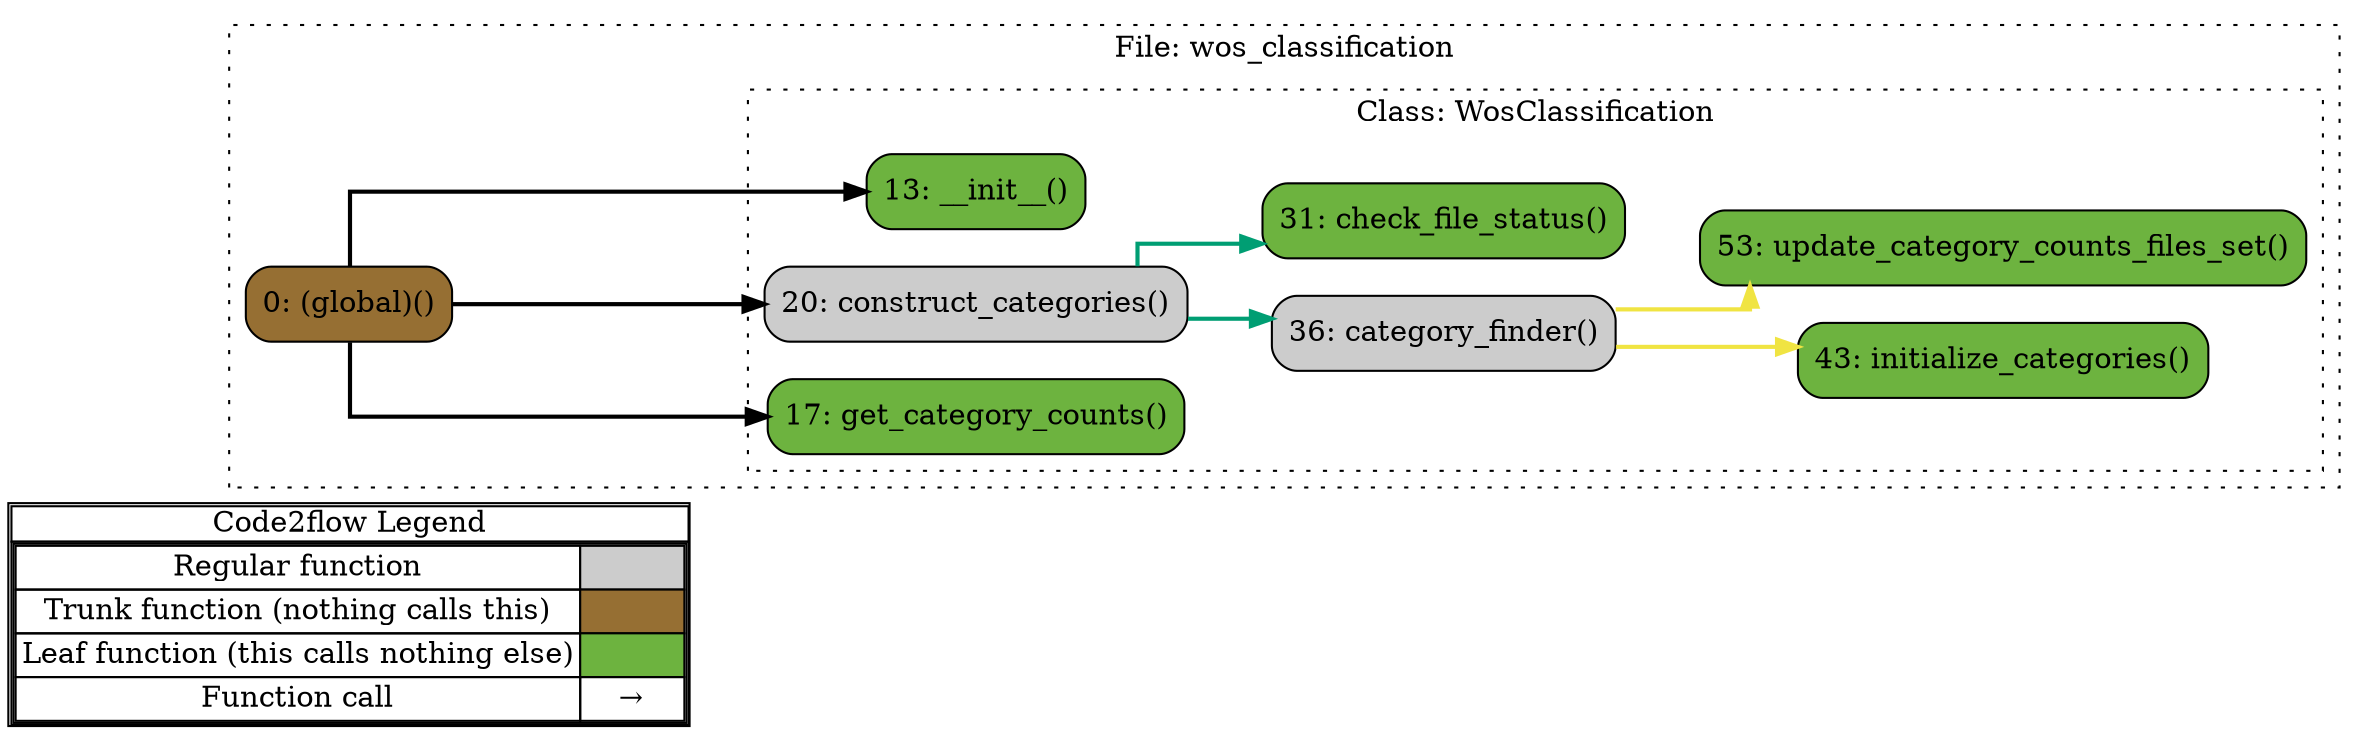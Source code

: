 digraph G {
concentrate=true;
splines="ortho";
rankdir="LR";
subgraph legend{
    rank = min;
    label = "legend";
    Legend [shape=none, margin=0, label = <
        <table cellspacing="0" cellpadding="0" border="1"><tr><td>Code2flow Legend</td></tr><tr><td>
        <table cellspacing="0">
        <tr><td>Regular function</td><td width="50px" bgcolor='#cccccc'></td></tr>
        <tr><td>Trunk function (nothing calls this)</td><td bgcolor='#966F33'></td></tr>
        <tr><td>Leaf function (this calls nothing else)</td><td bgcolor='#6db33f'></td></tr>
        <tr><td>Function call</td><td><font color='black'>&#8594;</font></td></tr>
        </table></td></tr></table>
        >];
}node_e8a9e710 [label="0: (global)()" name="wos_classification::(global)" shape="rect" style="rounded,filled" fillcolor="#966F33" ];
node_d2075d68 [label="13: __init__()" name="wos_classification::WosClassification.__init__" shape="rect" style="rounded,filled" fillcolor="#6db33f" ];
node_5c80e9c4 [label="36: category_finder()" name="wos_classification::WosClassification.category_finder" shape="rect" style="rounded,filled" fillcolor="#cccccc" ];
node_f198afd3 [label="31: check_file_status()" name="wos_classification::WosClassification.check_file_status" shape="rect" style="rounded,filled" fillcolor="#6db33f" ];
node_9052e21b [label="20: construct_categories()" name="wos_classification::WosClassification.construct_categories" shape="rect" style="rounded,filled" fillcolor="#cccccc" ];
node_61be1f56 [label="17: get_category_counts()" name="wos_classification::WosClassification.get_category_counts" shape="rect" style="rounded,filled" fillcolor="#6db33f" ];
node_b51797af [label="43: initialize_categories()" name="wos_classification::WosClassification.initialize_categories" shape="rect" style="rounded,filled" fillcolor="#6db33f" ];
node_a8b76fc7 [label="53: update_category_counts_files_set()" name="wos_classification::WosClassification.update_category_counts_files_set" shape="rect" style="rounded,filled" fillcolor="#6db33f" ];
node_e8a9e710 -> node_d2075d68 [color="#000000" penwidth="2"];
node_e8a9e710 -> node_9052e21b [color="#000000" penwidth="2"];
node_e8a9e710 -> node_61be1f56 [color="#000000" penwidth="2"];
node_5c80e9c4 -> node_b51797af [color="#F0E442" penwidth="2"];
node_5c80e9c4 -> node_a8b76fc7 [color="#F0E442" penwidth="2"];
node_9052e21b -> node_5c80e9c4 [color="#009E73" penwidth="2"];
node_9052e21b -> node_f198afd3 [color="#009E73" penwidth="2"];
subgraph cluster_e14a4d69 {
    node_e8a9e710;
    label="File: wos_classification";
    name="wos_classification";
    style="filled";
    graph[style=dotted];
    subgraph cluster_4f7cea20 {
        node_d2075d68 node_61be1f56 node_9052e21b node_f198afd3 node_5c80e9c4 node_b51797af node_a8b76fc7;
        label="Class: WosClassification";
        name="WosClassification";
        style="filled";
        graph[style=dotted];
    };
};
}
